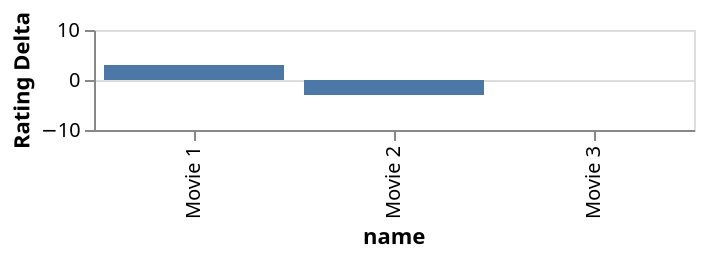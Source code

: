 {
    "$schema": "https://vega.github.io/schema/vega-lite/v2.json",
    "description": "Bar graph showing how each film differs from the average rating for that year",
    "width": 300,
    "height": 50,
    "data": {
        "values": [
            { "name": "Movie 1", "Rating": 9, "Year": 2016 },
            { "name": "Movie 2", "Rating": 3, "Year": 2016 },
            { "name": "Movie 3", "Rating": 5, "Year": 2015 }
        ]
    },
    "layer": [{
        "transform": [{
                "window": [{
                    "op": "mean",
                    "field": "Rating",
                    "as": "AverageYearRating"
                }],
                "groupby": [
                    "Year"
                ],
                "frame": [null, null]
            },
            {
                "calculate": "datum.Rating - datum.AverageYearRating",
                "as": "RatingDelta"
            }
        ],
        "mark": { "type": "bar", "clip": true },
        "encoding": {
            "x": {
                "field": "name",
                "type": "ordinal"
            },
            "y": {
                "field": "RatingDelta",
                "type": "quantitative",
                "scale": { "domain": [-10, 10] },
                "axis": { "title": "Rating Delta" }
            }
        }
    }]
}